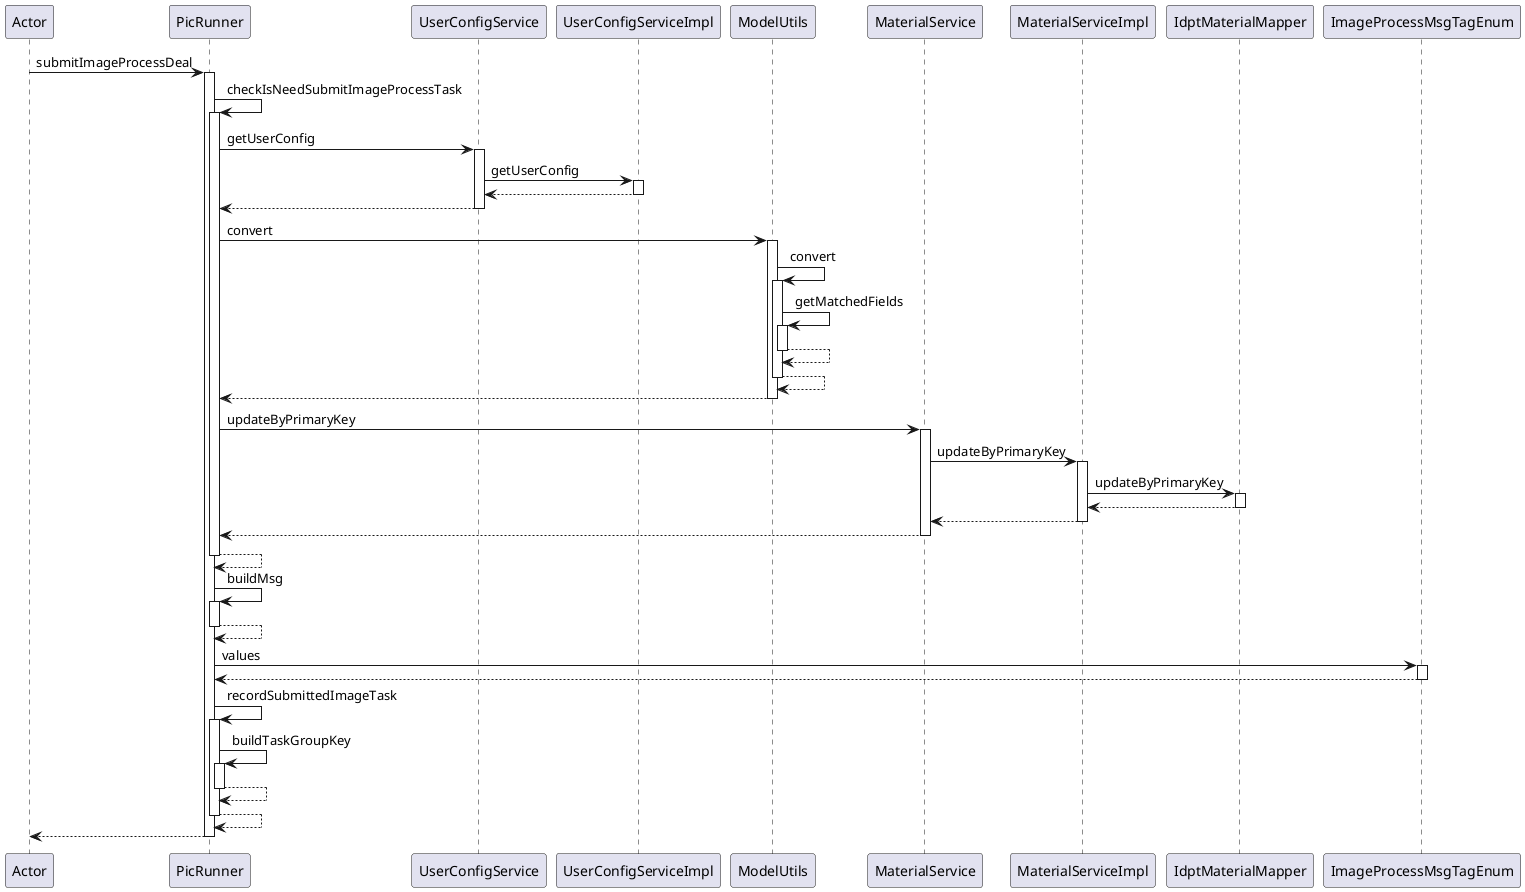 @startuml
participant Actor
Actor -> PicRunner : submitImageProcessDeal
activate PicRunner
PicRunner -> PicRunner : checkIsNeedSubmitImageProcessTask
activate PicRunner
PicRunner -> UserConfigService : getUserConfig
activate UserConfigService
UserConfigService -> UserConfigServiceImpl : getUserConfig
activate UserConfigServiceImpl
UserConfigServiceImpl --> UserConfigService
deactivate UserConfigServiceImpl
UserConfigService --> PicRunner
deactivate UserConfigService
PicRunner -> ModelUtils : convert
activate ModelUtils
ModelUtils -> ModelUtils : convert
activate ModelUtils
ModelUtils -> ModelUtils : getMatchedFields
activate ModelUtils
ModelUtils --> ModelUtils
deactivate ModelUtils
ModelUtils --> ModelUtils
deactivate ModelUtils
ModelUtils --> PicRunner
deactivate ModelUtils
PicRunner -> MaterialService : updateByPrimaryKey
activate MaterialService
MaterialService -> MaterialServiceImpl : updateByPrimaryKey
activate MaterialServiceImpl
MaterialServiceImpl -> IdptMaterialMapper : updateByPrimaryKey
activate IdptMaterialMapper
IdptMaterialMapper --> MaterialServiceImpl
deactivate IdptMaterialMapper
MaterialServiceImpl --> MaterialService
deactivate MaterialServiceImpl
MaterialService --> PicRunner
deactivate MaterialService
PicRunner --> PicRunner
deactivate PicRunner
PicRunner -> PicRunner : buildMsg
activate PicRunner
PicRunner --> PicRunner
deactivate PicRunner
PicRunner -> ImageProcessMsgTagEnum : values
activate ImageProcessMsgTagEnum
ImageProcessMsgTagEnum --> PicRunner
deactivate ImageProcessMsgTagEnum
PicRunner -> PicRunner : recordSubmittedImageTask
activate PicRunner
PicRunner -> PicRunner : buildTaskGroupKey
activate PicRunner
PicRunner --> PicRunner
deactivate PicRunner
PicRunner --> PicRunner
deactivate PicRunner
return
@enduml